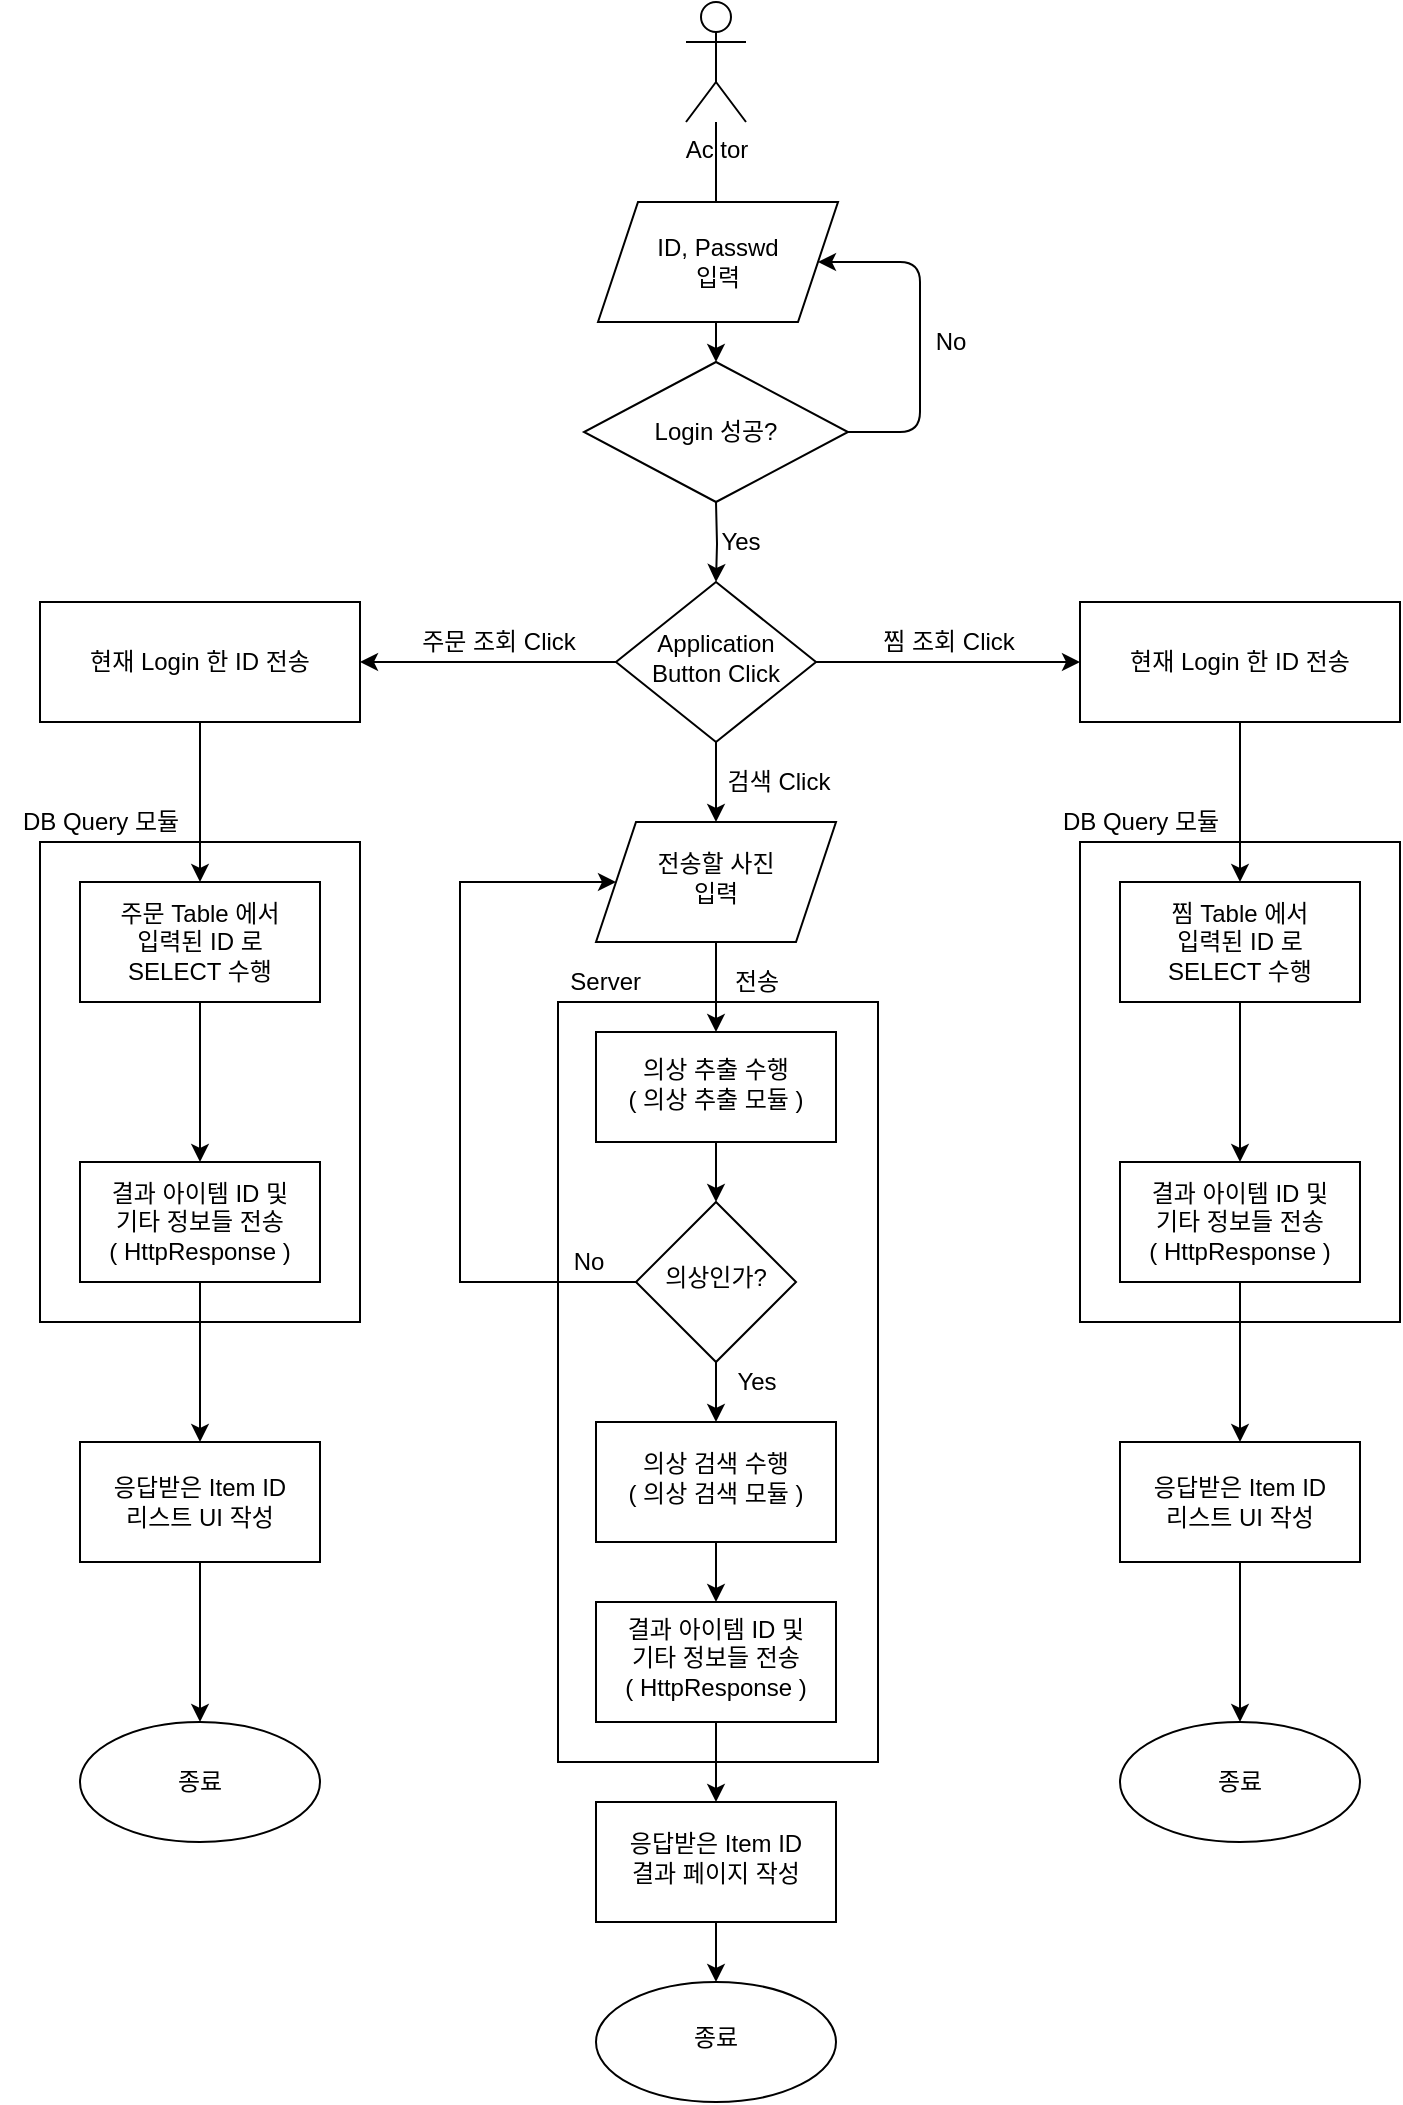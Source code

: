 <mxfile version="14.7.6" type="github">
  <diagram id="C5RBs43oDa-KdzZeNtuy" name="Page-1">
    <mxGraphModel dx="751" dy="1104" grid="1" gridSize="10" guides="1" tooltips="1" connect="1" arrows="1" fold="1" page="1" pageScale="1" pageWidth="827" pageHeight="1169" math="0" shadow="0">
      <root>
        <mxCell id="WIyWlLk6GJQsqaUBKTNV-0" />
        <mxCell id="WIyWlLk6GJQsqaUBKTNV-1" parent="WIyWlLk6GJQsqaUBKTNV-0" />
        <mxCell id="K8ocvImRnjex33F1LI7K-68" value="" style="rounded=0;whiteSpace=wrap;html=1;" vertex="1" parent="WIyWlLk6GJQsqaUBKTNV-1">
          <mxGeometry x="329" y="500" width="160" height="380" as="geometry" />
        </mxCell>
        <mxCell id="K8ocvImRnjex33F1LI7K-52" value="" style="rounded=0;whiteSpace=wrap;html=1;" vertex="1" parent="WIyWlLk6GJQsqaUBKTNV-1">
          <mxGeometry x="590" y="420" width="160" height="240" as="geometry" />
        </mxCell>
        <mxCell id="K8ocvImRnjex33F1LI7K-53" value="DB Query 모듈" style="text;html=1;align=center;verticalAlign=middle;resizable=0;points=[];autosize=1;strokeColor=none;" vertex="1" parent="WIyWlLk6GJQsqaUBKTNV-1">
          <mxGeometry x="570" y="400" width="100" height="20" as="geometry" />
        </mxCell>
        <mxCell id="K8ocvImRnjex33F1LI7K-50" value="" style="rounded=0;whiteSpace=wrap;html=1;" vertex="1" parent="WIyWlLk6GJQsqaUBKTNV-1">
          <mxGeometry x="70" y="420" width="160" height="240" as="geometry" />
        </mxCell>
        <mxCell id="K8ocvImRnjex33F1LI7K-8" value="" style="edgeStyle=orthogonalEdgeStyle;rounded=0;orthogonalLoop=1;jettySize=auto;html=1;entryX=1;entryY=0.5;entryDx=0;entryDy=0;" edge="1" parent="WIyWlLk6GJQsqaUBKTNV-1" source="WIyWlLk6GJQsqaUBKTNV-6" target="K8ocvImRnjex33F1LI7K-31">
          <mxGeometry relative="1" as="geometry">
            <mxPoint x="234" y="330" as="targetPoint" />
          </mxGeometry>
        </mxCell>
        <mxCell id="K8ocvImRnjex33F1LI7K-12" value="" style="edgeStyle=orthogonalEdgeStyle;rounded=0;orthogonalLoop=1;jettySize=auto;html=1;entryX=0;entryY=0.5;entryDx=0;entryDy=0;" edge="1" parent="WIyWlLk6GJQsqaUBKTNV-1" source="WIyWlLk6GJQsqaUBKTNV-6" target="K8ocvImRnjex33F1LI7K-32">
          <mxGeometry relative="1" as="geometry">
            <mxPoint x="594" y="330" as="targetPoint" />
          </mxGeometry>
        </mxCell>
        <mxCell id="K8ocvImRnjex33F1LI7K-64" value="" style="edgeStyle=orthogonalEdgeStyle;rounded=0;orthogonalLoop=1;jettySize=auto;html=1;" edge="1" parent="WIyWlLk6GJQsqaUBKTNV-1" source="WIyWlLk6GJQsqaUBKTNV-6" target="K8ocvImRnjex33F1LI7K-63">
          <mxGeometry relative="1" as="geometry" />
        </mxCell>
        <mxCell id="WIyWlLk6GJQsqaUBKTNV-6" value="Application&lt;br&gt;Button Click" style="rhombus;whiteSpace=wrap;html=1;shadow=0;fontFamily=Helvetica;fontSize=12;align=center;strokeWidth=1;spacing=6;spacingTop=-4;" parent="WIyWlLk6GJQsqaUBKTNV-1" vertex="1">
          <mxGeometry x="358" y="290" width="100" height="80" as="geometry" />
        </mxCell>
        <mxCell id="K8ocvImRnjex33F1LI7K-28" value="" style="edgeStyle=orthogonalEdgeStyle;rounded=0;orthogonalLoop=1;jettySize=auto;html=1;" edge="1" parent="WIyWlLk6GJQsqaUBKTNV-1" source="K8ocvImRnjex33F1LI7K-0" target="K8ocvImRnjex33F1LI7K-25">
          <mxGeometry relative="1" as="geometry" />
        </mxCell>
        <mxCell id="K8ocvImRnjex33F1LI7K-0" value="Ac tor" style="shape=umlActor;verticalLabelPosition=bottom;verticalAlign=top;html=1;outlineConnect=0;" vertex="1" parent="WIyWlLk6GJQsqaUBKTNV-1">
          <mxGeometry x="393" width="30" height="60" as="geometry" />
        </mxCell>
        <mxCell id="K8ocvImRnjex33F1LI7K-9" value="주문 조회 Click" style="text;html=1;align=center;verticalAlign=middle;resizable=0;points=[];autosize=1;strokeColor=none;" vertex="1" parent="WIyWlLk6GJQsqaUBKTNV-1">
          <mxGeometry x="249" y="310" width="100" height="20" as="geometry" />
        </mxCell>
        <mxCell id="K8ocvImRnjex33F1LI7K-13" value="찜 조회 Click" style="text;html=1;align=center;verticalAlign=middle;resizable=0;points=[];autosize=1;strokeColor=none;" vertex="1" parent="WIyWlLk6GJQsqaUBKTNV-1">
          <mxGeometry x="484" y="310" width="80" height="20" as="geometry" />
        </mxCell>
        <mxCell id="K8ocvImRnjex33F1LI7K-19" value="ID, Passwd&lt;br&gt;입력" style="shape=parallelogram;perimeter=parallelogramPerimeter;whiteSpace=wrap;html=1;fixedSize=1;" vertex="1" parent="WIyWlLk6GJQsqaUBKTNV-1">
          <mxGeometry x="349" y="100" width="120" height="60" as="geometry" />
        </mxCell>
        <mxCell id="K8ocvImRnjex33F1LI7K-23" value="" style="edgeStyle=orthogonalEdgeStyle;rounded=0;orthogonalLoop=1;jettySize=auto;html=1;" edge="1" parent="WIyWlLk6GJQsqaUBKTNV-1" target="WIyWlLk6GJQsqaUBKTNV-6">
          <mxGeometry relative="1" as="geometry">
            <mxPoint x="408" y="250" as="sourcePoint" />
          </mxGeometry>
        </mxCell>
        <mxCell id="K8ocvImRnjex33F1LI7K-25" value="Login 성공?" style="rhombus;whiteSpace=wrap;html=1;" vertex="1" parent="WIyWlLk6GJQsqaUBKTNV-1">
          <mxGeometry x="342" y="180" width="132" height="70" as="geometry" />
        </mxCell>
        <mxCell id="K8ocvImRnjex33F1LI7K-27" value="Yes" style="text;html=1;align=center;verticalAlign=middle;resizable=0;points=[];autosize=1;strokeColor=none;" vertex="1" parent="WIyWlLk6GJQsqaUBKTNV-1">
          <mxGeometry x="400" y="260" width="40" height="20" as="geometry" />
        </mxCell>
        <mxCell id="K8ocvImRnjex33F1LI7K-29" value="" style="endArrow=classic;html=1;exitX=1;exitY=0.5;exitDx=0;exitDy=0;entryX=1;entryY=0.5;entryDx=0;entryDy=0;" edge="1" parent="WIyWlLk6GJQsqaUBKTNV-1" source="K8ocvImRnjex33F1LI7K-25" target="K8ocvImRnjex33F1LI7K-19">
          <mxGeometry width="50" height="50" relative="1" as="geometry">
            <mxPoint x="360" y="440" as="sourcePoint" />
            <mxPoint x="460" y="140" as="targetPoint" />
            <Array as="points">
              <mxPoint x="510" y="215" />
              <mxPoint x="510" y="130" />
            </Array>
          </mxGeometry>
        </mxCell>
        <mxCell id="K8ocvImRnjex33F1LI7K-30" value="No" style="text;html=1;align=center;verticalAlign=middle;resizable=0;points=[];autosize=1;strokeColor=none;" vertex="1" parent="WIyWlLk6GJQsqaUBKTNV-1">
          <mxGeometry x="510" y="160" width="30" height="20" as="geometry" />
        </mxCell>
        <mxCell id="K8ocvImRnjex33F1LI7K-35" value="" style="edgeStyle=orthogonalEdgeStyle;rounded=0;orthogonalLoop=1;jettySize=auto;html=1;" edge="1" parent="WIyWlLk6GJQsqaUBKTNV-1" source="K8ocvImRnjex33F1LI7K-31" target="K8ocvImRnjex33F1LI7K-34">
          <mxGeometry relative="1" as="geometry" />
        </mxCell>
        <mxCell id="K8ocvImRnjex33F1LI7K-31" value="현재 Login 한 ID 전송" style="rounded=0;whiteSpace=wrap;html=1;" vertex="1" parent="WIyWlLk6GJQsqaUBKTNV-1">
          <mxGeometry x="70" y="300" width="160" height="60" as="geometry" />
        </mxCell>
        <mxCell id="K8ocvImRnjex33F1LI7K-37" value="" style="edgeStyle=orthogonalEdgeStyle;rounded=0;orthogonalLoop=1;jettySize=auto;html=1;" edge="1" parent="WIyWlLk6GJQsqaUBKTNV-1" source="K8ocvImRnjex33F1LI7K-32" target="K8ocvImRnjex33F1LI7K-36">
          <mxGeometry relative="1" as="geometry" />
        </mxCell>
        <mxCell id="K8ocvImRnjex33F1LI7K-32" value="&lt;span&gt;현재 Login 한 ID 전송&lt;/span&gt;&lt;span&gt;&lt;br&gt;&lt;/span&gt;" style="rounded=0;whiteSpace=wrap;html=1;" vertex="1" parent="WIyWlLk6GJQsqaUBKTNV-1">
          <mxGeometry x="590" y="300" width="160" height="60" as="geometry" />
        </mxCell>
        <mxCell id="K8ocvImRnjex33F1LI7K-39" value="" style="edgeStyle=orthogonalEdgeStyle;rounded=0;orthogonalLoop=1;jettySize=auto;html=1;" edge="1" parent="WIyWlLk6GJQsqaUBKTNV-1" source="K8ocvImRnjex33F1LI7K-34" target="K8ocvImRnjex33F1LI7K-38">
          <mxGeometry relative="1" as="geometry" />
        </mxCell>
        <mxCell id="K8ocvImRnjex33F1LI7K-34" value="주문 Table 에서&lt;br&gt;입력된 ID 로&lt;br&gt;SELECT 수행" style="whiteSpace=wrap;html=1;rounded=0;" vertex="1" parent="WIyWlLk6GJQsqaUBKTNV-1">
          <mxGeometry x="90" y="440" width="120" height="60" as="geometry" />
        </mxCell>
        <mxCell id="K8ocvImRnjex33F1LI7K-41" value="" style="edgeStyle=orthogonalEdgeStyle;rounded=0;orthogonalLoop=1;jettySize=auto;html=1;" edge="1" parent="WIyWlLk6GJQsqaUBKTNV-1" source="K8ocvImRnjex33F1LI7K-36" target="K8ocvImRnjex33F1LI7K-40">
          <mxGeometry relative="1" as="geometry" />
        </mxCell>
        <mxCell id="K8ocvImRnjex33F1LI7K-36" value="&lt;span&gt;찜 Table 에서&lt;/span&gt;&lt;br&gt;&lt;span&gt;입력된 ID 로&lt;/span&gt;&lt;br&gt;&lt;span&gt;SELECT 수행&lt;/span&gt;" style="whiteSpace=wrap;html=1;rounded=0;" vertex="1" parent="WIyWlLk6GJQsqaUBKTNV-1">
          <mxGeometry x="610" y="440" width="120" height="60" as="geometry" />
        </mxCell>
        <mxCell id="K8ocvImRnjex33F1LI7K-49" value="" style="edgeStyle=orthogonalEdgeStyle;rounded=0;orthogonalLoop=1;jettySize=auto;html=1;" edge="1" parent="WIyWlLk6GJQsqaUBKTNV-1" source="K8ocvImRnjex33F1LI7K-38" target="K8ocvImRnjex33F1LI7K-48">
          <mxGeometry relative="1" as="geometry" />
        </mxCell>
        <mxCell id="K8ocvImRnjex33F1LI7K-38" value="결과 아이템 ID 및&lt;br&gt;기타 정보들 전송&lt;br&gt;( HttpResponse )" style="whiteSpace=wrap;html=1;rounded=0;" vertex="1" parent="WIyWlLk6GJQsqaUBKTNV-1">
          <mxGeometry x="90" y="580" width="120" height="60" as="geometry" />
        </mxCell>
        <mxCell id="K8ocvImRnjex33F1LI7K-47" value="" style="edgeStyle=orthogonalEdgeStyle;rounded=0;orthogonalLoop=1;jettySize=auto;html=1;" edge="1" parent="WIyWlLk6GJQsqaUBKTNV-1" source="K8ocvImRnjex33F1LI7K-40" target="K8ocvImRnjex33F1LI7K-46">
          <mxGeometry relative="1" as="geometry" />
        </mxCell>
        <mxCell id="K8ocvImRnjex33F1LI7K-40" value="&lt;span&gt;결과 아이템 ID 및&lt;/span&gt;&lt;br&gt;&lt;span&gt;기타 정보들 전송&lt;/span&gt;&lt;br&gt;&lt;span&gt;( HttpResponse )&lt;/span&gt;" style="whiteSpace=wrap;html=1;rounded=0;" vertex="1" parent="WIyWlLk6GJQsqaUBKTNV-1">
          <mxGeometry x="610" y="580" width="120" height="60" as="geometry" />
        </mxCell>
        <mxCell id="K8ocvImRnjex33F1LI7K-57" value="" style="edgeStyle=orthogonalEdgeStyle;rounded=0;orthogonalLoop=1;jettySize=auto;html=1;" edge="1" parent="WIyWlLk6GJQsqaUBKTNV-1" source="K8ocvImRnjex33F1LI7K-46" target="K8ocvImRnjex33F1LI7K-56">
          <mxGeometry relative="1" as="geometry" />
        </mxCell>
        <mxCell id="K8ocvImRnjex33F1LI7K-46" value="&lt;span&gt;응답받은 Item ID&lt;/span&gt;&lt;br&gt;&lt;span&gt;리스트 UI 작성&lt;/span&gt;" style="whiteSpace=wrap;html=1;rounded=0;" vertex="1" parent="WIyWlLk6GJQsqaUBKTNV-1">
          <mxGeometry x="610" y="720" width="120" height="60" as="geometry" />
        </mxCell>
        <mxCell id="K8ocvImRnjex33F1LI7K-55" value="" style="edgeStyle=orthogonalEdgeStyle;rounded=0;orthogonalLoop=1;jettySize=auto;html=1;" edge="1" parent="WIyWlLk6GJQsqaUBKTNV-1" source="K8ocvImRnjex33F1LI7K-48" target="K8ocvImRnjex33F1LI7K-54">
          <mxGeometry relative="1" as="geometry" />
        </mxCell>
        <mxCell id="K8ocvImRnjex33F1LI7K-48" value="응답받은 Item ID&lt;br&gt;리스트 UI 작성" style="whiteSpace=wrap;html=1;rounded=0;" vertex="1" parent="WIyWlLk6GJQsqaUBKTNV-1">
          <mxGeometry x="90" y="720" width="120" height="60" as="geometry" />
        </mxCell>
        <mxCell id="K8ocvImRnjex33F1LI7K-51" value="DB Query 모듈" style="text;html=1;align=center;verticalAlign=middle;resizable=0;points=[];autosize=1;strokeColor=none;" vertex="1" parent="WIyWlLk6GJQsqaUBKTNV-1">
          <mxGeometry x="50" y="400" width="100" height="20" as="geometry" />
        </mxCell>
        <mxCell id="K8ocvImRnjex33F1LI7K-54" value="종료" style="ellipse;whiteSpace=wrap;html=1;rounded=0;" vertex="1" parent="WIyWlLk6GJQsqaUBKTNV-1">
          <mxGeometry x="90" y="860" width="120" height="60" as="geometry" />
        </mxCell>
        <mxCell id="K8ocvImRnjex33F1LI7K-56" value="종료" style="ellipse;whiteSpace=wrap;html=1;rounded=0;" vertex="1" parent="WIyWlLk6GJQsqaUBKTNV-1">
          <mxGeometry x="610" y="860" width="120" height="60" as="geometry" />
        </mxCell>
        <mxCell id="K8ocvImRnjex33F1LI7K-60" value="검색 Click" style="text;html=1;align=center;verticalAlign=middle;resizable=0;points=[];autosize=1;strokeColor=none;" vertex="1" parent="WIyWlLk6GJQsqaUBKTNV-1">
          <mxGeometry x="404" y="380" width="70" height="20" as="geometry" />
        </mxCell>
        <mxCell id="K8ocvImRnjex33F1LI7K-66" value="" style="edgeStyle=orthogonalEdgeStyle;rounded=0;orthogonalLoop=1;jettySize=auto;html=1;" edge="1" parent="WIyWlLk6GJQsqaUBKTNV-1" source="K8ocvImRnjex33F1LI7K-63" target="K8ocvImRnjex33F1LI7K-65">
          <mxGeometry relative="1" as="geometry" />
        </mxCell>
        <mxCell id="K8ocvImRnjex33F1LI7K-63" value="전송할 사진&lt;br&gt;입력" style="shape=parallelogram;perimeter=parallelogramPerimeter;whiteSpace=wrap;html=1;fixedSize=1;shadow=0;strokeWidth=1;spacing=6;spacingTop=-4;" vertex="1" parent="WIyWlLk6GJQsqaUBKTNV-1">
          <mxGeometry x="348" y="410" width="120" height="60" as="geometry" />
        </mxCell>
        <mxCell id="K8ocvImRnjex33F1LI7K-73" value="" style="edgeStyle=orthogonalEdgeStyle;rounded=0;orthogonalLoop=1;jettySize=auto;html=1;" edge="1" parent="WIyWlLk6GJQsqaUBKTNV-1" source="K8ocvImRnjex33F1LI7K-65" target="K8ocvImRnjex33F1LI7K-72">
          <mxGeometry relative="1" as="geometry" />
        </mxCell>
        <mxCell id="K8ocvImRnjex33F1LI7K-65" value="의상 추출 수행&lt;br&gt;( 의상 추출 모듈 )" style="whiteSpace=wrap;html=1;shadow=0;strokeWidth=1;spacing=6;spacingTop=-4;" vertex="1" parent="WIyWlLk6GJQsqaUBKTNV-1">
          <mxGeometry x="348" y="515" width="120" height="55" as="geometry" />
        </mxCell>
        <mxCell id="K8ocvImRnjex33F1LI7K-67" value="전송" style="text;html=1;align=center;verticalAlign=middle;resizable=0;points=[];autosize=1;strokeColor=none;" vertex="1" parent="WIyWlLk6GJQsqaUBKTNV-1">
          <mxGeometry x="408" y="480" width="40" height="20" as="geometry" />
        </mxCell>
        <mxCell id="K8ocvImRnjex33F1LI7K-69" value="Server&amp;nbsp;" style="text;html=1;align=center;verticalAlign=middle;resizable=0;points=[];autosize=1;strokeColor=none;" vertex="1" parent="WIyWlLk6GJQsqaUBKTNV-1">
          <mxGeometry x="329" y="480" width="50" height="20" as="geometry" />
        </mxCell>
        <mxCell id="K8ocvImRnjex33F1LI7K-74" style="edgeStyle=orthogonalEdgeStyle;rounded=0;orthogonalLoop=1;jettySize=auto;html=1;exitX=0;exitY=0.5;exitDx=0;exitDy=0;entryX=0;entryY=0.5;entryDx=0;entryDy=0;" edge="1" parent="WIyWlLk6GJQsqaUBKTNV-1" source="K8ocvImRnjex33F1LI7K-72" target="K8ocvImRnjex33F1LI7K-63">
          <mxGeometry relative="1" as="geometry">
            <Array as="points">
              <mxPoint x="280" y="640" />
              <mxPoint x="280" y="440" />
            </Array>
          </mxGeometry>
        </mxCell>
        <mxCell id="K8ocvImRnjex33F1LI7K-77" value="" style="edgeStyle=orthogonalEdgeStyle;rounded=0;orthogonalLoop=1;jettySize=auto;html=1;" edge="1" parent="WIyWlLk6GJQsqaUBKTNV-1" source="K8ocvImRnjex33F1LI7K-72" target="K8ocvImRnjex33F1LI7K-76">
          <mxGeometry relative="1" as="geometry" />
        </mxCell>
        <mxCell id="K8ocvImRnjex33F1LI7K-72" value="의상인가?" style="rhombus;whiteSpace=wrap;html=1;shadow=0;strokeWidth=1;spacing=6;spacingTop=-4;" vertex="1" parent="WIyWlLk6GJQsqaUBKTNV-1">
          <mxGeometry x="368" y="600" width="80" height="80" as="geometry" />
        </mxCell>
        <mxCell id="K8ocvImRnjex33F1LI7K-75" value="No" style="text;html=1;align=center;verticalAlign=middle;resizable=0;points=[];autosize=1;strokeColor=none;" vertex="1" parent="WIyWlLk6GJQsqaUBKTNV-1">
          <mxGeometry x="329" y="620" width="30" height="20" as="geometry" />
        </mxCell>
        <mxCell id="K8ocvImRnjex33F1LI7K-80" value="" style="edgeStyle=orthogonalEdgeStyle;rounded=0;orthogonalLoop=1;jettySize=auto;html=1;" edge="1" parent="WIyWlLk6GJQsqaUBKTNV-1" source="K8ocvImRnjex33F1LI7K-76" target="K8ocvImRnjex33F1LI7K-79">
          <mxGeometry relative="1" as="geometry" />
        </mxCell>
        <mxCell id="K8ocvImRnjex33F1LI7K-76" value="의상 검색 수행&lt;br&gt;( 의상 검색 모듈 )" style="whiteSpace=wrap;html=1;shadow=0;strokeWidth=1;spacing=6;spacingTop=-4;" vertex="1" parent="WIyWlLk6GJQsqaUBKTNV-1">
          <mxGeometry x="348" y="710" width="120" height="60" as="geometry" />
        </mxCell>
        <mxCell id="K8ocvImRnjex33F1LI7K-78" value="Yes" style="text;html=1;align=center;verticalAlign=middle;resizable=0;points=[];autosize=1;strokeColor=none;" vertex="1" parent="WIyWlLk6GJQsqaUBKTNV-1">
          <mxGeometry x="408" y="680" width="40" height="20" as="geometry" />
        </mxCell>
        <mxCell id="K8ocvImRnjex33F1LI7K-82" value="" style="edgeStyle=orthogonalEdgeStyle;rounded=0;orthogonalLoop=1;jettySize=auto;html=1;" edge="1" parent="WIyWlLk6GJQsqaUBKTNV-1" source="K8ocvImRnjex33F1LI7K-79" target="K8ocvImRnjex33F1LI7K-81">
          <mxGeometry relative="1" as="geometry" />
        </mxCell>
        <mxCell id="K8ocvImRnjex33F1LI7K-79" value="결과 아이템 ID 및&lt;br&gt;기타 정보들 전송&lt;br&gt;( HttpResponse )" style="whiteSpace=wrap;html=1;shadow=0;strokeWidth=1;spacing=6;spacingTop=-4;" vertex="1" parent="WIyWlLk6GJQsqaUBKTNV-1">
          <mxGeometry x="348" y="800" width="120" height="60" as="geometry" />
        </mxCell>
        <mxCell id="K8ocvImRnjex33F1LI7K-84" value="" style="edgeStyle=orthogonalEdgeStyle;rounded=0;orthogonalLoop=1;jettySize=auto;html=1;" edge="1" parent="WIyWlLk6GJQsqaUBKTNV-1" source="K8ocvImRnjex33F1LI7K-81" target="K8ocvImRnjex33F1LI7K-83">
          <mxGeometry relative="1" as="geometry" />
        </mxCell>
        <mxCell id="K8ocvImRnjex33F1LI7K-81" value="응답받은 Item ID&lt;br&gt;결과 페이지 작성" style="whiteSpace=wrap;html=1;shadow=0;strokeWidth=1;spacing=6;spacingTop=-4;" vertex="1" parent="WIyWlLk6GJQsqaUBKTNV-1">
          <mxGeometry x="348" y="900" width="120" height="60" as="geometry" />
        </mxCell>
        <mxCell id="K8ocvImRnjex33F1LI7K-83" value="종료" style="ellipse;whiteSpace=wrap;html=1;shadow=0;strokeWidth=1;spacing=6;spacingTop=-4;" vertex="1" parent="WIyWlLk6GJQsqaUBKTNV-1">
          <mxGeometry x="348" y="990" width="120" height="60" as="geometry" />
        </mxCell>
      </root>
    </mxGraphModel>
  </diagram>
</mxfile>
